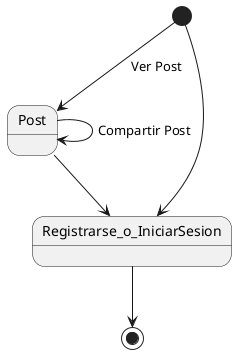 @startuml
[*] --> Post: Ver Post
[*] --> Registrarse_o_IniciarSesion
Post --> Post: Compartir Post
Post --> Registrarse_o_IniciarSesion
Registrarse_o_IniciarSesion --> [*]
@enduml 
